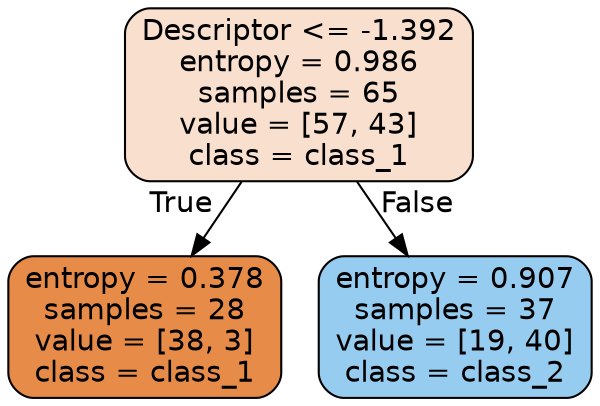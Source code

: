 digraph Tree {
node [shape=box, style="filled, rounded", color="black", fontname="helvetica"] ;
edge [fontname="helvetica"] ;
0 [label="Descriptor <= -1.392\nentropy = 0.986\nsamples = 65\nvalue = [57, 43]\nclass = class_1", fillcolor="#f9e0ce"] ;
1 [label="entropy = 0.378\nsamples = 28\nvalue = [38, 3]\nclass = class_1", fillcolor="#e78b49"] ;
0 -> 1 [labeldistance=2.5, labelangle=45, headlabel="True"] ;
2 [label="entropy = 0.907\nsamples = 37\nvalue = [19, 40]\nclass = class_2", fillcolor="#97ccf1"] ;
0 -> 2 [labeldistance=2.5, labelangle=-45, headlabel="False"] ;
}